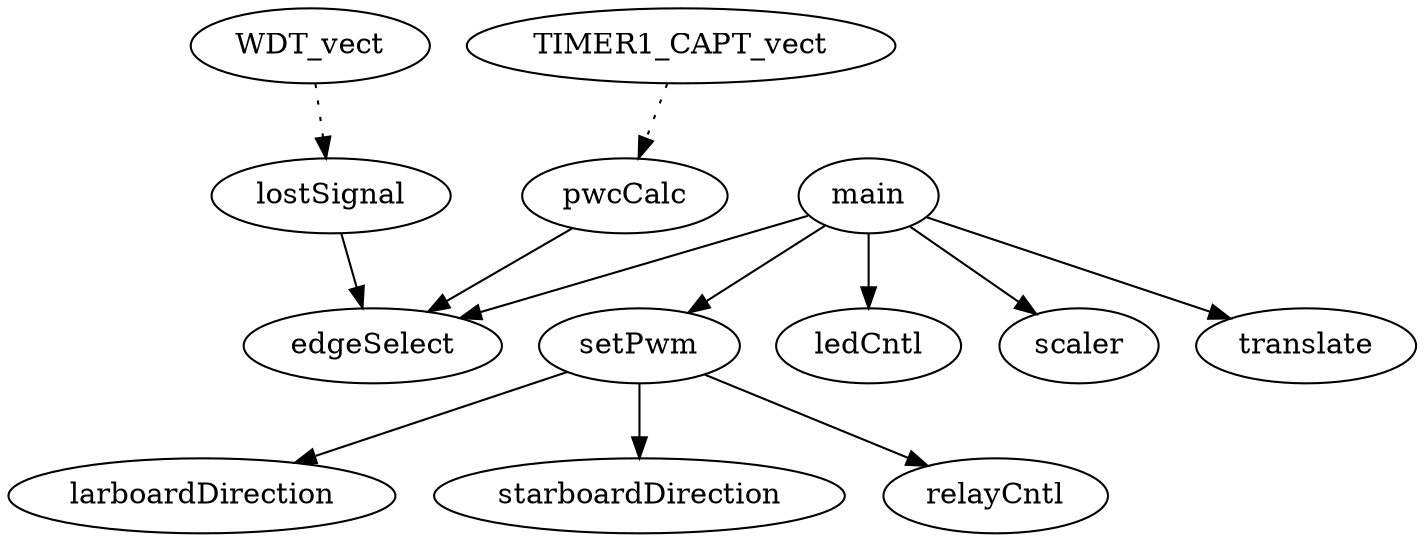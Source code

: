 digraph callgraph {
"WDT_vect" -> "lostSignal" [style=dotted];
"setPwm" -> "larboardDirection" [style=solid];
"setPwm" -> "starboardDirection" [style=solid];
"setPwm" -> "relayCntl" [style=solid];
"pwcCalc" -> "edgeSelect" [style=solid];
"main" -> "edgeSelect" [style=solid];
"main" -> "ledCntl" [style=solid];
"main" -> "setPwm" [style=solid];
"main" -> "scaler" [style=solid];
"main" -> "translate" [style=solid];
"TIMER1_CAPT_vect" -> "pwcCalc" [style=dotted];
"lostSignal" -> "edgeSelect" [style=solid];
}
